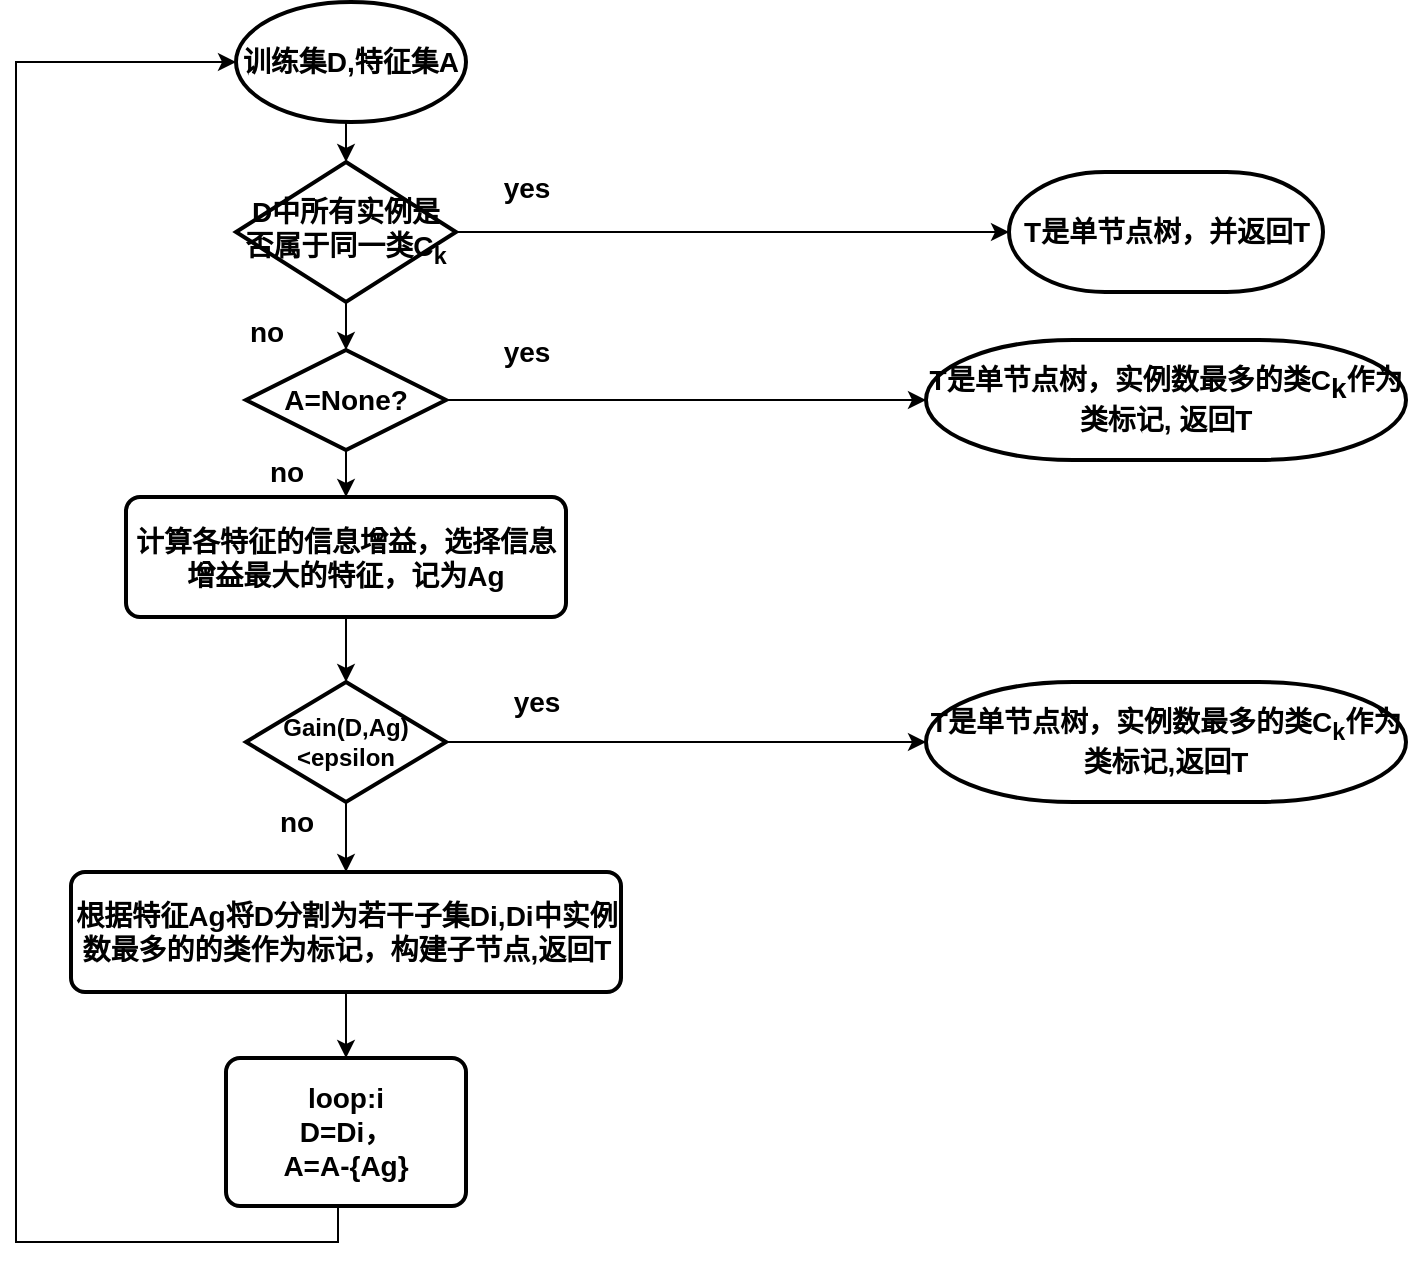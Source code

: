 <mxfile version="11.0.2" type="github"><diagram id="VJaUw3WXLHTohFeyrds8" name="Page-1"><mxGraphModel dx="942" dy="584" grid="1" gridSize="10" guides="1" tooltips="1" connect="1" arrows="1" fold="1" page="1" pageScale="1" pageWidth="827" pageHeight="1169" math="0" shadow="0"><root><mxCell id="0"/><mxCell id="1" parent="0"/><mxCell id="h0UQ5YF7VgAzWwmeKkdB-5" style="edgeStyle=orthogonalEdgeStyle;rounded=0;orthogonalLoop=1;jettySize=auto;html=1;exitX=0.5;exitY=1;exitDx=0;exitDy=0;exitPerimeter=0;entryX=0.5;entryY=0;entryDx=0;entryDy=0;entryPerimeter=0;" parent="1" source="h0UQ5YF7VgAzWwmeKkdB-1" target="h0UQ5YF7VgAzWwmeKkdB-2" edge="1"><mxGeometry relative="1" as="geometry"/></mxCell><mxCell id="h0UQ5YF7VgAzWwmeKkdB-1" value="&lt;b style=&quot;font-size: 14px;&quot;&gt;训练集D,特征集A&lt;/b&gt;" style="strokeWidth=2;html=1;shape=mxgraph.flowchart.start_1;whiteSpace=wrap;fontSize=14;" parent="1" vertex="1"><mxGeometry x="130" y="20" width="115" height="60" as="geometry"/></mxCell><mxCell id="h0UQ5YF7VgAzWwmeKkdB-4" style="edgeStyle=orthogonalEdgeStyle;rounded=0;orthogonalLoop=1;jettySize=auto;html=1;" parent="1" source="h0UQ5YF7VgAzWwmeKkdB-2" target="h0UQ5YF7VgAzWwmeKkdB-3" edge="1"><mxGeometry relative="1" as="geometry"/></mxCell><mxCell id="h0UQ5YF7VgAzWwmeKkdB-14" style="edgeStyle=orthogonalEdgeStyle;rounded=0;orthogonalLoop=1;jettySize=auto;html=1;exitX=0.5;exitY=1;exitDx=0;exitDy=0;exitPerimeter=0;entryX=0.5;entryY=0;entryDx=0;entryDy=0;entryPerimeter=0;" parent="1" source="h0UQ5YF7VgAzWwmeKkdB-2" target="h0UQ5YF7VgAzWwmeKkdB-6" edge="1"><mxGeometry relative="1" as="geometry"/></mxCell><mxCell id="h0UQ5YF7VgAzWwmeKkdB-2" value="&lt;b style=&quot;font-size: 14px&quot;&gt;D中所有实例是否属于同一类C&lt;sub&gt;k&lt;/sub&gt;&lt;/b&gt;" style="strokeWidth=2;html=1;shape=mxgraph.flowchart.decision;whiteSpace=wrap;" parent="1" vertex="1"><mxGeometry x="130" y="100" width="110" height="70" as="geometry"/></mxCell><mxCell id="h0UQ5YF7VgAzWwmeKkdB-3" value="&lt;b style=&quot;font-size: 14px;&quot;&gt;T是单节点树，并返回T&lt;/b&gt;" style="strokeWidth=2;html=1;shape=mxgraph.flowchart.terminator;whiteSpace=wrap;fontSize=14;" parent="1" vertex="1"><mxGeometry x="516.5" y="105" width="157" height="60" as="geometry"/></mxCell><mxCell id="h0UQ5YF7VgAzWwmeKkdB-15" style="edgeStyle=orthogonalEdgeStyle;rounded=0;orthogonalLoop=1;jettySize=auto;html=1;exitX=0.5;exitY=1;exitDx=0;exitDy=0;exitPerimeter=0;entryX=0.5;entryY=0;entryDx=0;entryDy=0;" parent="1" source="h0UQ5YF7VgAzWwmeKkdB-6" target="h0UQ5YF7VgAzWwmeKkdB-8" edge="1"><mxGeometry relative="1" as="geometry"/></mxCell><mxCell id="h0UQ5YF7VgAzWwmeKkdB-19" style="edgeStyle=orthogonalEdgeStyle;rounded=0;orthogonalLoop=1;jettySize=auto;html=1;exitX=1;exitY=0.5;exitDx=0;exitDy=0;exitPerimeter=0;entryX=0;entryY=0.5;entryDx=0;entryDy=0;entryPerimeter=0;" parent="1" source="h0UQ5YF7VgAzWwmeKkdB-6" target="h0UQ5YF7VgAzWwmeKkdB-7" edge="1"><mxGeometry relative="1" as="geometry"/></mxCell><mxCell id="h0UQ5YF7VgAzWwmeKkdB-6" value="&lt;b&gt;&lt;font style=&quot;font-size: 14px&quot;&gt;A=None?&lt;/font&gt;&lt;/b&gt;" style="strokeWidth=2;html=1;shape=mxgraph.flowchart.decision;whiteSpace=wrap;" parent="1" vertex="1"><mxGeometry x="135" y="194" width="100" height="50" as="geometry"/></mxCell><mxCell id="h0UQ5YF7VgAzWwmeKkdB-7" value="&lt;b style=&quot;font-size: 14px&quot;&gt;T是单节点树，实例数最多的类C&lt;sub style=&quot;font-size: 14px&quot;&gt;k&lt;/sub&gt;作为类标记, 返回T&lt;/b&gt;" style="strokeWidth=2;html=1;shape=mxgraph.flowchart.terminator;whiteSpace=wrap;fontSize=14;" parent="1" vertex="1"><mxGeometry x="475" y="189" width="240" height="60" as="geometry"/></mxCell><mxCell id="h0UQ5YF7VgAzWwmeKkdB-16" style="edgeStyle=orthogonalEdgeStyle;rounded=0;orthogonalLoop=1;jettySize=auto;html=1;exitX=0.5;exitY=1;exitDx=0;exitDy=0;entryX=0.5;entryY=0;entryDx=0;entryDy=0;entryPerimeter=0;" parent="1" source="h0UQ5YF7VgAzWwmeKkdB-8" target="h0UQ5YF7VgAzWwmeKkdB-9" edge="1"><mxGeometry relative="1" as="geometry"/></mxCell><mxCell id="h0UQ5YF7VgAzWwmeKkdB-8" value="&lt;b&gt;&lt;font style=&quot;font-size: 14px&quot;&gt;计算各特征的信息增益，选择信息增益最大的特征，记为Ag&lt;/font&gt;&lt;/b&gt;" style="rounded=1;whiteSpace=wrap;html=1;absoluteArcSize=1;arcSize=14;strokeWidth=2;" parent="1" vertex="1"><mxGeometry x="75" y="267.5" width="220" height="60" as="geometry"/></mxCell><mxCell id="h0UQ5YF7VgAzWwmeKkdB-17" style="edgeStyle=orthogonalEdgeStyle;rounded=0;orthogonalLoop=1;jettySize=auto;html=1;exitX=0.5;exitY=1;exitDx=0;exitDy=0;exitPerimeter=0;entryX=0.5;entryY=0;entryDx=0;entryDy=0;" parent="1" source="h0UQ5YF7VgAzWwmeKkdB-9" target="h0UQ5YF7VgAzWwmeKkdB-11" edge="1"><mxGeometry relative="1" as="geometry"/></mxCell><mxCell id="h0UQ5YF7VgAzWwmeKkdB-20" style="edgeStyle=orthogonalEdgeStyle;rounded=0;orthogonalLoop=1;jettySize=auto;html=1;exitX=1;exitY=0.5;exitDx=0;exitDy=0;exitPerimeter=0;entryX=0;entryY=0.5;entryDx=0;entryDy=0;entryPerimeter=0;" parent="1" source="h0UQ5YF7VgAzWwmeKkdB-9" target="h0UQ5YF7VgAzWwmeKkdB-10" edge="1"><mxGeometry relative="1" as="geometry"/></mxCell><mxCell id="h0UQ5YF7VgAzWwmeKkdB-9" value="&lt;b&gt;Gain(D,Ag)&amp;lt;epsilon&lt;/b&gt;" style="strokeWidth=2;html=1;shape=mxgraph.flowchart.decision;whiteSpace=wrap;" parent="1" vertex="1"><mxGeometry x="135" y="360" width="100" height="60" as="geometry"/></mxCell><mxCell id="h0UQ5YF7VgAzWwmeKkdB-10" value="&lt;b style=&quot;font-size: 14px&quot;&gt;T是单节点树，实例数最多的类C&lt;sub&gt;k&lt;/sub&gt;作为类标记,返回T&lt;/b&gt;" style="strokeWidth=2;html=1;shape=mxgraph.flowchart.terminator;whiteSpace=wrap;" parent="1" vertex="1"><mxGeometry x="475" y="360" width="240" height="60" as="geometry"/></mxCell><mxCell id="h0UQ5YF7VgAzWwmeKkdB-18" style="edgeStyle=orthogonalEdgeStyle;rounded=0;orthogonalLoop=1;jettySize=auto;html=1;exitX=0.5;exitY=1;exitDx=0;exitDy=0;" parent="1" source="h0UQ5YF7VgAzWwmeKkdB-11" target="h0UQ5YF7VgAzWwmeKkdB-12" edge="1"><mxGeometry relative="1" as="geometry"/></mxCell><mxCell id="h0UQ5YF7VgAzWwmeKkdB-11" value="&lt;b&gt;&lt;font style=&quot;font-size: 14px&quot;&gt;根据特征Ag将D分割为若干子集Di,Di中实例数最多的的类作为标记，构建子节点,返回T&lt;/font&gt;&lt;/b&gt;" style="rounded=1;whiteSpace=wrap;html=1;absoluteArcSize=1;arcSize=14;strokeWidth=2;" parent="1" vertex="1"><mxGeometry x="47.5" y="455" width="275" height="60" as="geometry"/></mxCell><mxCell id="h0UQ5YF7VgAzWwmeKkdB-13" style="edgeStyle=orthogonalEdgeStyle;rounded=0;orthogonalLoop=1;jettySize=auto;html=1;entryX=0;entryY=0.5;entryDx=0;entryDy=0;entryPerimeter=0;" parent="1" source="h0UQ5YF7VgAzWwmeKkdB-12" target="h0UQ5YF7VgAzWwmeKkdB-1" edge="1"><mxGeometry relative="1" as="geometry"><Array as="points"><mxPoint x="181" y="640"/><mxPoint x="20" y="640"/><mxPoint x="20" y="50"/></Array></mxGeometry></mxCell><mxCell id="h0UQ5YF7VgAzWwmeKkdB-12" value="&lt;span style=&quot;font-size: 14px;&quot;&gt;loop:i&lt;br style=&quot;font-size: 14px;&quot;&gt;D=Di，&lt;br style=&quot;font-size: 14px;&quot;&gt;A=A-{Ag}&lt;/span&gt;" style="rounded=1;whiteSpace=wrap;html=1;absoluteArcSize=1;arcSize=14;strokeWidth=2;fontSize=14;fontStyle=1" parent="1" vertex="1"><mxGeometry x="125" y="548" width="120" height="74" as="geometry"/></mxCell><mxCell id="3wylxloUq5x46APIV4wr-1" value="&lt;b&gt;yes&lt;/b&gt;" style="text;html=1;resizable=0;autosize=1;align=center;verticalAlign=middle;points=[];fillColor=none;strokeColor=none;rounded=0;fontSize=14;" parent="1" vertex="1"><mxGeometry x="255" y="102.5" width="40" height="20" as="geometry"/></mxCell><mxCell id="3wylxloUq5x46APIV4wr-2" value="&lt;b&gt;yes&lt;/b&gt;" style="text;html=1;resizable=0;autosize=1;align=center;verticalAlign=middle;points=[];fillColor=none;strokeColor=none;rounded=0;fontSize=14;" parent="1" vertex="1"><mxGeometry x="255" y="185" width="40" height="20" as="geometry"/></mxCell><mxCell id="3wylxloUq5x46APIV4wr-3" value="&lt;b&gt;yes&lt;/b&gt;" style="text;html=1;resizable=0;autosize=1;align=center;verticalAlign=middle;points=[];fillColor=none;strokeColor=none;rounded=0;fontSize=14;" parent="1" vertex="1"><mxGeometry x="260" y="360" width="40" height="20" as="geometry"/></mxCell><mxCell id="3wylxloUq5x46APIV4wr-4" value="&lt;b&gt;no&lt;/b&gt;" style="text;html=1;resizable=0;autosize=1;align=center;verticalAlign=middle;points=[];fillColor=none;strokeColor=none;rounded=0;fontSize=14;" parent="1" vertex="1"><mxGeometry x="130" y="175" width="30" height="20" as="geometry"/></mxCell><mxCell id="3wylxloUq5x46APIV4wr-5" value="&lt;b&gt;no&lt;/b&gt;" style="text;html=1;resizable=0;autosize=1;align=center;verticalAlign=middle;points=[];fillColor=none;strokeColor=none;rounded=0;fontSize=14;" parent="1" vertex="1"><mxGeometry x="140" y="245" width="30" height="20" as="geometry"/></mxCell><mxCell id="3wylxloUq5x46APIV4wr-6" value="&lt;b&gt;no&lt;/b&gt;" style="text;html=1;resizable=0;autosize=1;align=center;verticalAlign=middle;points=[];fillColor=none;strokeColor=none;rounded=0;fontSize=14;" parent="1" vertex="1"><mxGeometry x="145" y="420" width="30" height="20" as="geometry"/></mxCell></root></mxGraphModel></diagram></mxfile>
